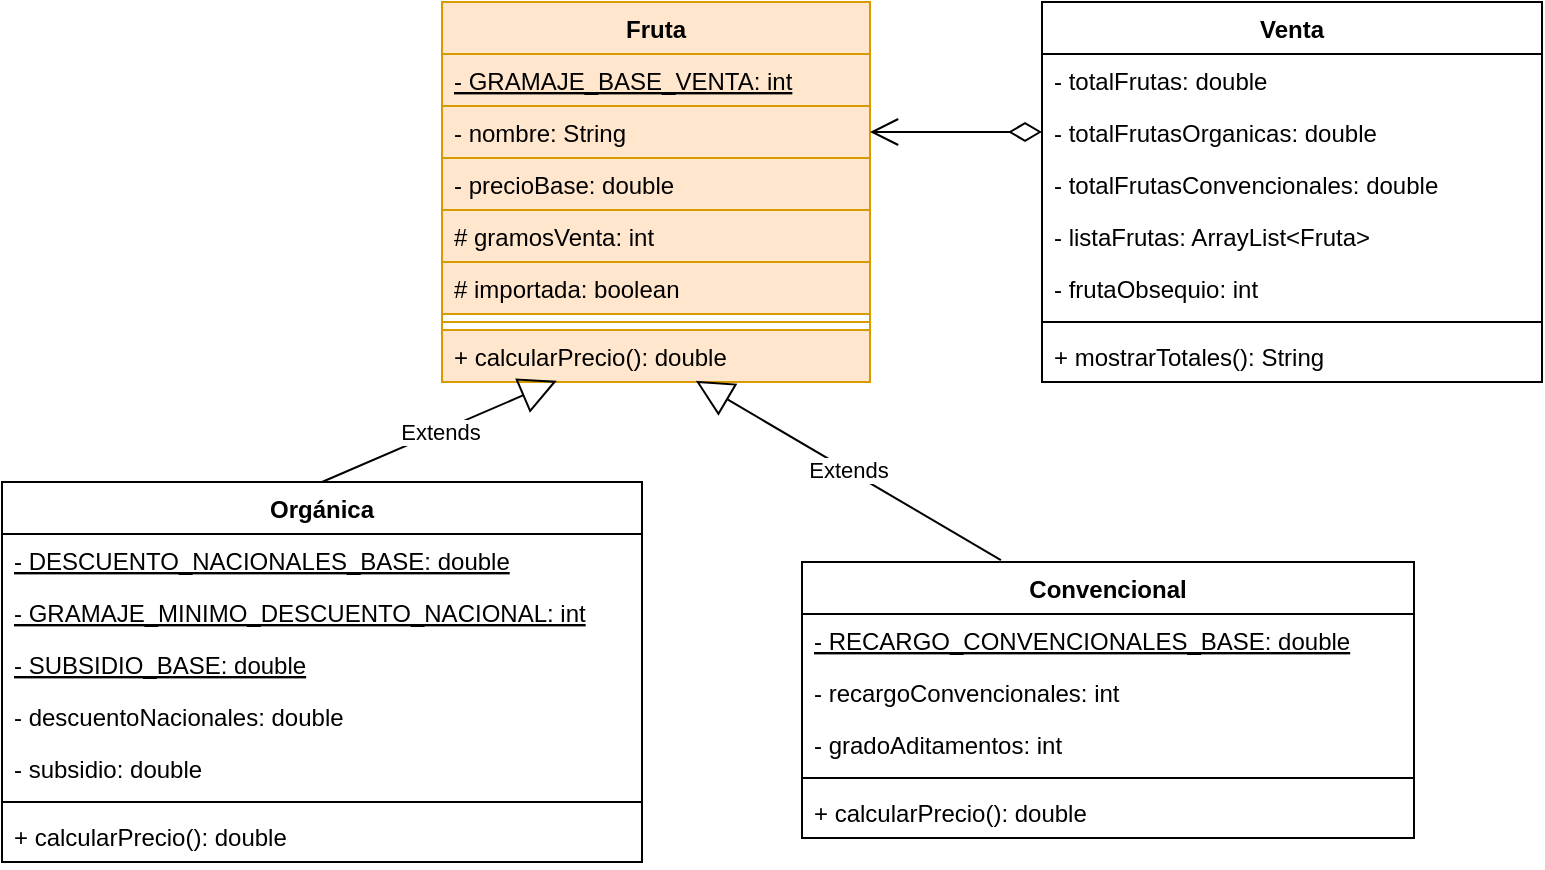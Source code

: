 <mxfile version="14.6.13" type="device"><diagram id="Kim1QWtwZwpuyLN-MRTG" name="Página-1"><mxGraphModel dx="1167" dy="636" grid="1" gridSize="10" guides="1" tooltips="1" connect="1" arrows="1" fold="1" page="1" pageScale="1" pageWidth="827" pageHeight="1169" math="0" shadow="0"><root><mxCell id="0"/><mxCell id="1" parent="0"/><mxCell id="HAhnRTM7IKBpUwpCj12Z-1" value="Fruta" style="swimlane;fontStyle=1;align=center;verticalAlign=top;childLayout=stackLayout;horizontal=1;startSize=26;horizontalStack=0;resizeParent=1;resizeParentMax=0;resizeLast=0;collapsible=1;marginBottom=0;fillColor=#ffe6cc;strokeColor=#d79b00;" parent="1" vertex="1"><mxGeometry x="260" y="210" width="214" height="190" as="geometry"/></mxCell><mxCell id="V8kZ6G-GrmH8LvA9mrJL-23" value="- GRAMAJE_BASE_VENTA: int" style="text;strokeColor=#d79b00;fillColor=#ffe6cc;align=left;verticalAlign=top;spacingLeft=4;spacingRight=4;overflow=hidden;rotatable=0;points=[[0,0.5],[1,0.5]];portConstraint=eastwest;fontStyle=4" parent="HAhnRTM7IKBpUwpCj12Z-1" vertex="1"><mxGeometry y="26" width="214" height="26" as="geometry"/></mxCell><mxCell id="HAhnRTM7IKBpUwpCj12Z-2" value="- nombre: String" style="text;strokeColor=#d79b00;fillColor=#ffe6cc;align=left;verticalAlign=top;spacingLeft=4;spacingRight=4;overflow=hidden;rotatable=0;points=[[0,0.5],[1,0.5]];portConstraint=eastwest;" parent="HAhnRTM7IKBpUwpCj12Z-1" vertex="1"><mxGeometry y="52" width="214" height="26" as="geometry"/></mxCell><mxCell id="V8kZ6G-GrmH8LvA9mrJL-15" value="- precioBase: double" style="text;strokeColor=#d79b00;fillColor=#ffe6cc;align=left;verticalAlign=top;spacingLeft=4;spacingRight=4;overflow=hidden;rotatable=0;points=[[0,0.5],[1,0.5]];portConstraint=eastwest;" parent="HAhnRTM7IKBpUwpCj12Z-1" vertex="1"><mxGeometry y="78" width="214" height="26" as="geometry"/></mxCell><mxCell id="V8kZ6G-GrmH8LvA9mrJL-18" value="# gramosVenta: int" style="text;strokeColor=#d79b00;fillColor=#ffe6cc;align=left;verticalAlign=top;spacingLeft=4;spacingRight=4;overflow=hidden;rotatable=0;points=[[0,0.5],[1,0.5]];portConstraint=eastwest;" parent="HAhnRTM7IKBpUwpCj12Z-1" vertex="1"><mxGeometry y="104" width="214" height="26" as="geometry"/></mxCell><mxCell id="V8kZ6G-GrmH8LvA9mrJL-4" value="# importada: boolean" style="text;strokeColor=#d79b00;fillColor=#ffe6cc;align=left;verticalAlign=top;spacingLeft=4;spacingRight=4;overflow=hidden;rotatable=0;points=[[0,0.5],[1,0.5]];portConstraint=eastwest;" parent="HAhnRTM7IKBpUwpCj12Z-1" vertex="1"><mxGeometry y="130" width="214" height="26" as="geometry"/></mxCell><mxCell id="HAhnRTM7IKBpUwpCj12Z-3" value="" style="line;strokeWidth=1;fillColor=#ffe6cc;align=left;verticalAlign=middle;spacingTop=-1;spacingLeft=3;spacingRight=3;rotatable=0;labelPosition=right;points=[];portConstraint=eastwest;strokeColor=#d79b00;" parent="HAhnRTM7IKBpUwpCj12Z-1" vertex="1"><mxGeometry y="156" width="214" height="8" as="geometry"/></mxCell><mxCell id="HAhnRTM7IKBpUwpCj12Z-4" value="+ calcularPrecio(): double" style="text;strokeColor=#d79b00;fillColor=#ffe6cc;align=left;verticalAlign=top;spacingLeft=4;spacingRight=4;overflow=hidden;rotatable=0;points=[[0,0.5],[1,0.5]];portConstraint=eastwest;" parent="HAhnRTM7IKBpUwpCj12Z-1" vertex="1"><mxGeometry y="164" width="214" height="26" as="geometry"/></mxCell><mxCell id="HAhnRTM7IKBpUwpCj12Z-5" value="Orgánica" style="swimlane;fontStyle=1;align=center;verticalAlign=top;childLayout=stackLayout;horizontal=1;startSize=26;horizontalStack=0;resizeParent=1;resizeParentMax=0;resizeLast=0;collapsible=1;marginBottom=0;" parent="1" vertex="1"><mxGeometry x="40" y="450" width="320" height="190" as="geometry"/></mxCell><mxCell id="V8kZ6G-GrmH8LvA9mrJL-7" value="- DESCUENTO_NACIONALES_BASE: double" style="text;strokeColor=none;fillColor=none;align=left;verticalAlign=top;spacingLeft=4;spacingRight=4;overflow=hidden;rotatable=0;points=[[0,0.5],[1,0.5]];portConstraint=eastwest;fontStyle=4" parent="HAhnRTM7IKBpUwpCj12Z-5" vertex="1"><mxGeometry y="26" width="320" height="26" as="geometry"/></mxCell><mxCell id="V8kZ6G-GrmH8LvA9mrJL-26" value="- GRAMAJE_MINIMO_DESCUENTO_NACIONAL: int" style="text;strokeColor=none;fillColor=none;align=left;verticalAlign=top;spacingLeft=4;spacingRight=4;overflow=hidden;rotatable=0;points=[[0,0.5],[1,0.5]];portConstraint=eastwest;fontStyle=4" parent="HAhnRTM7IKBpUwpCj12Z-5" vertex="1"><mxGeometry y="52" width="320" height="26" as="geometry"/></mxCell><mxCell id="V8kZ6G-GrmH8LvA9mrJL-17" value="- SUBSIDIO_BASE: double" style="text;strokeColor=none;fillColor=none;align=left;verticalAlign=top;spacingLeft=4;spacingRight=4;overflow=hidden;rotatable=0;points=[[0,0.5],[1,0.5]];portConstraint=eastwest;fontStyle=4" parent="HAhnRTM7IKBpUwpCj12Z-5" vertex="1"><mxGeometry y="78" width="320" height="26" as="geometry"/></mxCell><mxCell id="V8kZ6G-GrmH8LvA9mrJL-20" value="- descuentoNacionales: double" style="text;strokeColor=none;fillColor=none;align=left;verticalAlign=top;spacingLeft=4;spacingRight=4;overflow=hidden;rotatable=0;points=[[0,0.5],[1,0.5]];portConstraint=eastwest;" parent="HAhnRTM7IKBpUwpCj12Z-5" vertex="1"><mxGeometry y="104" width="320" height="26" as="geometry"/></mxCell><mxCell id="V8kZ6G-GrmH8LvA9mrJL-21" value="- subsidio: double" style="text;strokeColor=none;fillColor=none;align=left;verticalAlign=top;spacingLeft=4;spacingRight=4;overflow=hidden;rotatable=0;points=[[0,0.5],[1,0.5]];portConstraint=eastwest;" parent="HAhnRTM7IKBpUwpCj12Z-5" vertex="1"><mxGeometry y="130" width="320" height="26" as="geometry"/></mxCell><mxCell id="HAhnRTM7IKBpUwpCj12Z-7" value="" style="line;strokeWidth=1;fillColor=none;align=left;verticalAlign=middle;spacingTop=-1;spacingLeft=3;spacingRight=3;rotatable=0;labelPosition=right;points=[];portConstraint=eastwest;" parent="HAhnRTM7IKBpUwpCj12Z-5" vertex="1"><mxGeometry y="156" width="320" height="8" as="geometry"/></mxCell><mxCell id="V8kZ6G-GrmH8LvA9mrJL-11" value="+ calcularPrecio(): double" style="text;strokeColor=none;fillColor=none;align=left;verticalAlign=top;spacingLeft=4;spacingRight=4;overflow=hidden;rotatable=0;points=[[0,0.5],[1,0.5]];portConstraint=eastwest;" parent="HAhnRTM7IKBpUwpCj12Z-5" vertex="1"><mxGeometry y="164" width="320" height="26" as="geometry"/></mxCell><mxCell id="HAhnRTM7IKBpUwpCj12Z-9" value="Convencional" style="swimlane;fontStyle=1;align=center;verticalAlign=top;childLayout=stackLayout;horizontal=1;startSize=26;horizontalStack=0;resizeParent=1;resizeParentMax=0;resizeLast=0;collapsible=1;marginBottom=0;" parent="1" vertex="1"><mxGeometry x="440" y="490" width="306" height="138" as="geometry"/></mxCell><mxCell id="V8kZ6G-GrmH8LvA9mrJL-8" value="- RECARGO_CONVENCIONALES_BASE: double" style="text;strokeColor=none;fillColor=none;align=left;verticalAlign=top;spacingLeft=4;spacingRight=4;overflow=hidden;rotatable=0;points=[[0,0.5],[1,0.5]];portConstraint=eastwest;fontStyle=4" parent="HAhnRTM7IKBpUwpCj12Z-9" vertex="1"><mxGeometry y="26" width="306" height="26" as="geometry"/></mxCell><mxCell id="V8kZ6G-GrmH8LvA9mrJL-22" value="- recargoConvencionales: int" style="text;strokeColor=none;fillColor=none;align=left;verticalAlign=top;spacingLeft=4;spacingRight=4;overflow=hidden;rotatable=0;points=[[0,0.5],[1,0.5]];portConstraint=eastwest;" parent="HAhnRTM7IKBpUwpCj12Z-9" vertex="1"><mxGeometry y="52" width="306" height="26" as="geometry"/></mxCell><mxCell id="HAhnRTM7IKBpUwpCj12Z-10" value="- gradoAditamentos: int" style="text;strokeColor=none;fillColor=none;align=left;verticalAlign=top;spacingLeft=4;spacingRight=4;overflow=hidden;rotatable=0;points=[[0,0.5],[1,0.5]];portConstraint=eastwest;" parent="HAhnRTM7IKBpUwpCj12Z-9" vertex="1"><mxGeometry y="78" width="306" height="26" as="geometry"/></mxCell><mxCell id="HAhnRTM7IKBpUwpCj12Z-11" value="" style="line;strokeWidth=1;fillColor=none;align=left;verticalAlign=middle;spacingTop=-1;spacingLeft=3;spacingRight=3;rotatable=0;labelPosition=right;points=[];portConstraint=eastwest;" parent="HAhnRTM7IKBpUwpCj12Z-9" vertex="1"><mxGeometry y="104" width="306" height="8" as="geometry"/></mxCell><mxCell id="V8kZ6G-GrmH8LvA9mrJL-12" value="+ calcularPrecio(): double" style="text;strokeColor=none;fillColor=none;align=left;verticalAlign=top;spacingLeft=4;spacingRight=4;overflow=hidden;rotatable=0;points=[[0,0.5],[1,0.5]];portConstraint=eastwest;" parent="HAhnRTM7IKBpUwpCj12Z-9" vertex="1"><mxGeometry y="112" width="306" height="26" as="geometry"/></mxCell><mxCell id="HAhnRTM7IKBpUwpCj12Z-13" value="Venta" style="swimlane;fontStyle=1;align=center;verticalAlign=top;childLayout=stackLayout;horizontal=1;startSize=26;horizontalStack=0;resizeParent=1;resizeParentMax=0;resizeLast=0;collapsible=1;marginBottom=0;" parent="1" vertex="1"><mxGeometry x="560" y="210" width="250" height="190" as="geometry"/></mxCell><mxCell id="V8kZ6G-GrmH8LvA9mrJL-24" value="- totalFrutas: double" style="text;strokeColor=none;fillColor=none;align=left;verticalAlign=top;spacingLeft=4;spacingRight=4;overflow=hidden;rotatable=0;points=[[0,0.5],[1,0.5]];portConstraint=eastwest;" parent="HAhnRTM7IKBpUwpCj12Z-13" vertex="1"><mxGeometry y="26" width="250" height="26" as="geometry"/></mxCell><mxCell id="HAhnRTM7IKBpUwpCj12Z-14" value="- totalFrutasOrganicas: double" style="text;strokeColor=none;fillColor=none;align=left;verticalAlign=top;spacingLeft=4;spacingRight=4;overflow=hidden;rotatable=0;points=[[0,0.5],[1,0.5]];portConstraint=eastwest;" parent="HAhnRTM7IKBpUwpCj12Z-13" vertex="1"><mxGeometry y="52" width="250" height="26" as="geometry"/></mxCell><mxCell id="V8kZ6G-GrmH8LvA9mrJL-6" value="- totalFrutasConvencionales: double" style="text;strokeColor=none;fillColor=none;align=left;verticalAlign=top;spacingLeft=4;spacingRight=4;overflow=hidden;rotatable=0;points=[[0,0.5],[1,0.5]];portConstraint=eastwest;" parent="HAhnRTM7IKBpUwpCj12Z-13" vertex="1"><mxGeometry y="78" width="250" height="26" as="geometry"/></mxCell><mxCell id="V8kZ6G-GrmH8LvA9mrJL-5" value="- listaFrutas: ArrayList&lt;Fruta&gt;" style="text;strokeColor=none;fillColor=none;align=left;verticalAlign=top;spacingLeft=4;spacingRight=4;overflow=hidden;rotatable=0;points=[[0,0.5],[1,0.5]];portConstraint=eastwest;" parent="HAhnRTM7IKBpUwpCj12Z-13" vertex="1"><mxGeometry y="104" width="250" height="26" as="geometry"/></mxCell><mxCell id="V8kZ6G-GrmH8LvA9mrJL-14" value="- frutaObsequio: int" style="text;strokeColor=none;fillColor=none;align=left;verticalAlign=top;spacingLeft=4;spacingRight=4;overflow=hidden;rotatable=0;points=[[0,0.5],[1,0.5]];portConstraint=eastwest;" parent="HAhnRTM7IKBpUwpCj12Z-13" vertex="1"><mxGeometry y="130" width="250" height="26" as="geometry"/></mxCell><mxCell id="HAhnRTM7IKBpUwpCj12Z-15" value="" style="line;strokeWidth=1;fillColor=none;align=left;verticalAlign=middle;spacingTop=-1;spacingLeft=3;spacingRight=3;rotatable=0;labelPosition=right;points=[];portConstraint=eastwest;" parent="HAhnRTM7IKBpUwpCj12Z-13" vertex="1"><mxGeometry y="156" width="250" height="8" as="geometry"/></mxCell><mxCell id="HAhnRTM7IKBpUwpCj12Z-16" value="+ mostrarTotales(): String" style="text;strokeColor=none;fillColor=none;align=left;verticalAlign=top;spacingLeft=4;spacingRight=4;overflow=hidden;rotatable=0;points=[[0,0.5],[1,0.5]];portConstraint=eastwest;" parent="HAhnRTM7IKBpUwpCj12Z-13" vertex="1"><mxGeometry y="164" width="250" height="26" as="geometry"/></mxCell><mxCell id="V8kZ6G-GrmH8LvA9mrJL-1" value="" style="endArrow=open;html=1;endSize=12;startArrow=diamondThin;startSize=14;startFill=0;edgeStyle=orthogonalEdgeStyle;align=left;verticalAlign=bottom;exitX=0;exitY=0.5;exitDx=0;exitDy=0;entryX=1;entryY=0.5;entryDx=0;entryDy=0;" parent="1" source="HAhnRTM7IKBpUwpCj12Z-14" target="HAhnRTM7IKBpUwpCj12Z-2" edge="1"><mxGeometry x="-0.692" y="-9" relative="1" as="geometry"><mxPoint x="290" y="300" as="sourcePoint"/><mxPoint x="450" y="300" as="targetPoint"/><mxPoint as="offset"/></mxGeometry></mxCell><mxCell id="V8kZ6G-GrmH8LvA9mrJL-2" value="Extends" style="endArrow=block;endSize=16;endFill=0;html=1;entryX=0.268;entryY=0.978;entryDx=0;entryDy=0;entryPerimeter=0;exitX=0.5;exitY=0;exitDx=0;exitDy=0;" parent="1" source="HAhnRTM7IKBpUwpCj12Z-5" target="HAhnRTM7IKBpUwpCj12Z-4" edge="1"><mxGeometry width="160" relative="1" as="geometry"><mxPoint x="170" y="450" as="sourcePoint"/><mxPoint x="330" y="450" as="targetPoint"/></mxGeometry></mxCell><mxCell id="V8kZ6G-GrmH8LvA9mrJL-3" value="Extends" style="endArrow=block;endSize=16;endFill=0;html=1;entryX=0.593;entryY=0.978;entryDx=0;entryDy=0;entryPerimeter=0;exitX=0.325;exitY=-0.007;exitDx=0;exitDy=0;exitPerimeter=0;" parent="1" source="HAhnRTM7IKBpUwpCj12Z-9" target="HAhnRTM7IKBpUwpCj12Z-4" edge="1"><mxGeometry width="160" relative="1" as="geometry"><mxPoint x="250" y="494.57" as="sourcePoint"/><mxPoint x="312.88" y="449.998" as="targetPoint"/></mxGeometry></mxCell></root></mxGraphModel></diagram></mxfile>
